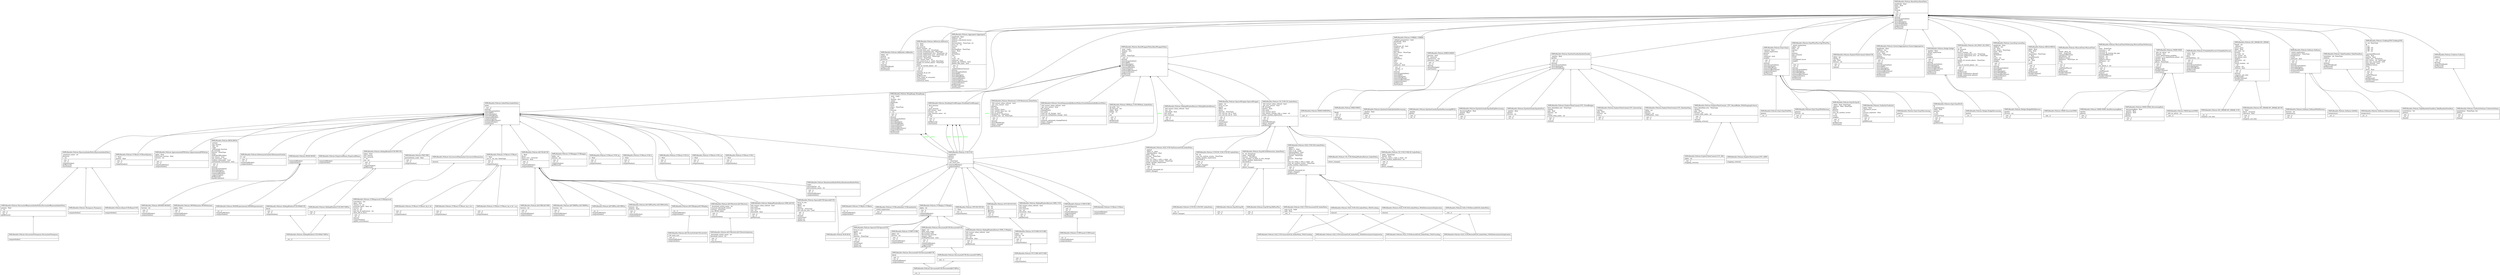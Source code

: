 digraph "classes_SMPyBandits.Policies" {
charset="utf-8"
rankdir=BT
"0" [label="{SMPyBandits.Policies.AdBandits.AdBandits|alpha : int\lepsilon\lhorizon : int\lposterior\l|__init__()\l__str__()\lchoice()\lchoiceWithRank()\lgetReward()\lstartGame()\l}", shape="record"];
"1" [label="{SMPyBandits.Policies.AdSwitch.AdSwitch|C1 : float\lC2 : float\lall_rewards\lbatch_number : int\lcurrent_best_arm : NoneType\lcurrent_estimated_gap : NoneType\lcurrent_exploitation_arm : NoneType, int\lcurrent_exploration_arm : NoneType, int\lcurrent_worst_arm : NoneType\lhorizon : NoneType\llast_restart_time : int\llast_used_di_pi_si : tuple, NoneType\llength_of_current_phase : NoneType\lphase\lstep_of_current_phase : int\l|__init__()\l__str__()\lchoice()\lcompute_di_pi_si()\lfind_Ik()\lgetReward()\lread_range_of_rewards()\lstartGame()\lstatistical_test()\l}", shape="record"];
"2" [label="{SMPyBandits.Policies.Aggregator.Aggregator|amplitude : float\lchildren : list\lchildren_cumulated_losses\lchoices\ldecreaseRate : NoneType, str\lextra_str : str\lhorizon\lindex\llearningRate : NoneType\llower : float\lnbArms\lnbChildren\lrate\lt : int\ltrusts : str\lunbiased : bool\lupdate_all_children : bool\lupdate_like_exp4 : bool\l|__init__()\l__str__()\l_makeChildrenChoose()\lchoice()\lchoiceFromSubSet()\lchoiceIMP()\lchoiceMultiple()\lchoiceWithRank()\lcomputeAllIndex()\lcomputeIndex()\lestimatedBestArms()\lestimatedOrder()\lgetReward()\lhandleCollision()\lstartGame()\l}", shape="record"];
"3" [label="{SMPyBandits.Policies.ApproximatedFHGittins.ApproximatedFHGittins|alpha : float\ldistortion_horizon : float\lhorizon : int\lm\l|__init__()\l__str__()\lcomputeAllIndex()\lcomputeIndex()\l}", shape="record"];
"4" [label="{SMPyBandits.Policies.BESA.BESA|_actions\l_has_horizon\l_left : int\l_right\l_subsample_function\lall_rewards\lhorizon : NoneType\lindex\lminPullsOfEachArm\lnon_binary : bool\lnon_recursive : bool\lrandom_subsample : bool\lrandomized_tournament : bool\l|__init__()\l__str__()\lchoice()\lchoiceFromSubSet()\lchoiceMultiple()\lchoiceWithRank()\lcomputeAllIndex()\lcomputeIndex()\lgetReward()\lhandleCollision()\l}", shape="record"];
"5" [label="{SMPyBandits.Policies.BasePolicy.BasePolicy|amplitude : float\llower : float\lnbArms\lpulls\lrewards\lt : int\l|__init__()\l__str__()\lchoice()\lchoiceFromSubSet()\lchoiceIMP()\lchoiceMultiple()\lchoiceWithRank()\lestimatedOrder()\lgetReward()\lstartGame()\l}", shape="record"];
"6" [label="{SMPyBandits.Policies.BaseWrapperPolicy.BaseWrapperPolicy|_args : tuple\l_kwargs : dict\l_policy\lindex\lpolicy : NoneType\l|__init__()\lchoice()\lchoiceFromSubSet()\lchoiceIMP()\lchoiceMultiple()\lchoiceWithRank()\lcomputeAllIndex()\lcomputeIndex()\lestimatedBestArms()\lestimatedOrder()\lgetReward()\lstartGame()\l}", shape="record"];
"7" [label="{SMPyBandits.Policies.BayesUCB.BayesUCB|\l|computeIndex()\l}", shape="record"];
"8" [label="{SMPyBandits.Policies.BayesianIndexPolicy.BayesianIndexPolicy|_posterior_name : str\lposterior\lt : int\l|__init__()\l__str__()\lcomputeIndex()\lgetReward()\lstartGame()\l}", shape="record"];
"9" [label="{SMPyBandits.Policies.BoltzmannGumbel.BoltzmannGumbel|C : int\l|__init__()\l__str__()\lcomputeAllIndex()\lcomputeIndex()\l}", shape="record"];
"10" [label="{SMPyBandits.Policies.CD_UCB.CD_IndexPolicy|_full_restart_when_refresh : bool\l_per_arm_restart : bool\lall_rewards\lepsilon : float\llast_pulls\llast_restart_times\llazy_detect_change_only_x_steps : int\lproba_random_exploration\l|__init__()\l__str__()\lchoice()\lchoiceWithRank()\ldetect_change()\lgetReward()\l}", shape="record"];
"11" [label="{SMPyBandits.Policies.CD_UCB.SlidingWindowRestart_IndexPolicy|\l|detect_change()\l}", shape="record"];
"12" [label="{SMPyBandits.Policies.CD_UCB.UCBLCB_IndexPolicy|_delta : NoneType\l_delta0 : float\llazy_try_value_s_only_x_steps : int\lproba_random_exploration : int\l|__init__()\l__str__()\ldelta()\ldetect_change()\l}", shape="record"];
"13" [label="{SMPyBandits.Policies.CORRAL.CORRAL|_default_parameters : bool\lamplitude : float\lbar_trusts\lbeta\lbroadcast_all : bool\lchildren : list\lchoices\lgamma\llast_choice : NoneType\llosses\llower : float\lnbArms\lnbChildren\lrates\lrhos\ltrusts : str\lunbiased : bool\l|__init__()\l__setattr__()\l__str__()\lchoice()\lchoiceFromSubSet()\lchoiceIMP()\lchoiceMultiple()\lchoiceWithRank()\lestimatedBestArms()\lestimatedOrder()\lgetReward()\lstartGame()\l}", shape="record"];
"14" [label="{SMPyBandits.Policies.CPUCB.CPUCB|c : float\l|__init__()\lcomputeIndex()\l}", shape="record"];
"15" [label="{SMPyBandits.Policies.CUSUM_UCB.CUSUM_IndexPolicy|M : int\lmax_nb_random_events : NoneType\lproba_random_exploration\lthreshold_h\l|__init__()\l__str__()\ldetect_change()\lgetReward()\l}", shape="record"];
"16" [label="{SMPyBandits.Policies.CUSUM_UCB.PHT_IndexPolicy|\l|__str__()\ldetect_change()\l}", shape="record"];
"17" [label="{SMPyBandits.Policies.DMED.DMED|genuine : bool\lkl : vectorize\lnextActions : list\ltolerance : float\l|__init__()\l__str__()\lchoice()\lchoiceMultiple()\lstartGame()\l}", shape="record"];
"18" [label="{SMPyBandits.Policies.DMED.DMEDPlus|\l|__init__()\l}", shape="record"];
"19" [label="{SMPyBandits.Policies.DiscountedBayesianIndexPolicy.DiscountedBayesianIndexPolicy|gamma : float\lt : int\l|__init__()\l__str__()\lgetReward()\l}", shape="record"];
"20" [label="{SMPyBandits.Policies.DiscountedThompson.DiscountedThompson|\l|computeIndex()\l}", shape="record"];
"21" [label="{SMPyBandits.Policies.DiscountedUCB.DiscountedUCB|alpha : int\ldelta_time_steps\ldiscounted_pulls\ldiscounted_rewards\lgamma : float\luseRealDiscount : bool\l|__init__()\l__str__()\lcomputeAllIndex()\lcomputeIndex()\lgetReward()\l}", shape="record"];
"22" [label="{SMPyBandits.Policies.DiscountedUCB.DiscountedUCBPlus|\l|__init__()\l}", shape="record"];
"23" [label="{SMPyBandits.Policies.DiscountedUCB.DiscountedklUCB|klucb\l|__init__()\l__str__()\lcomputeAllIndex()\lcomputeIndex()\l}", shape="record"];
"24" [label="{SMPyBandits.Policies.DiscountedUCB.DiscountedklUCBPlus|\l|__str__()\l}", shape="record"];
"25" [label="{SMPyBandits.Policies.DoublingTrickWrapper.DoublingTrickWrapper|_first_horizon\l_i : int\l_next_horizon\lfull_restart : bool\lhorizon : int\lnext_horizon_name : str\lpolicy\lt : int\l|__init__()\l__str__()\lgetReward()\lstartGame()\l}", shape="record"];
"26" [label="{SMPyBandits.Policies.EmpiricalMeans.EmpiricalMeans|\l|computeAllIndex()\lcomputeIndex()\l}", shape="record"];
"27" [label="{SMPyBandits.Policies.EpsilonGreedy.EpsilonDecreasing|_epsilon : float\lepsilon\l|__init__()\l__str__()\l}", shape="record"];
"28" [label="{SMPyBandits.Policies.EpsilonGreedy.EpsilonDecreasingMEGA|_epsilon\lepsilon\l|__init__()\l__str__()\l}", shape="record"];
"29" [label="{SMPyBandits.Policies.EpsilonGreedy.EpsilonExpDecreasing|_decreasingRate : float\l_epsilon : float\lepsilon\l|__init__()\l__str__()\l}", shape="record"];
"30" [label="{SMPyBandits.Policies.EpsilonGreedy.EpsilonFirst|_epsilon : float\lepsilon\lhorizon : int\l|__init__()\l__str__()\l}", shape="record"];
"31" [label="{SMPyBandits.Policies.EpsilonGreedy.EpsilonGreedy|_epsilon : float\lepsilon\l|__init__()\l__str__()\lchoice()\lchoiceFromSubSet()\lchoiceMultiple()\lchoiceWithRank()\l}", shape="record"];
"32" [label="{SMPyBandits.Policies.Exp3.Exp3|_gamma : float\l_initial_exploration\lgamma\ltrusts\lunbiased : bool\lweights\l|__init__()\l__str__()\lchoice()\lchoiceFromSubSet()\lchoiceMultiple()\lchoiceWithRank()\lestimatedBestArms()\lestimatedOrder()\lgetReward()\lstartGame()\l}", shape="record"];
"33" [label="{SMPyBandits.Policies.Exp3.Exp3Decreasing|gamma\l|__str__()\l}", shape="record"];
"34" [label="{SMPyBandits.Policies.Exp3.Exp3ELM|B\lavailableArms\ldelta : float\lgamma\lt : int\ltrusts\lvarianceTerm\l|__init__()\l__str__()\lchoice()\lgetReward()\l}", shape="record"];
"35" [label="{SMPyBandits.Policies.Exp3.Exp3SoftMix|gamma\l|__str__()\l}", shape="record"];
"36" [label="{SMPyBandits.Policies.Exp3.Exp3WithHorizon|gamma\lhorizon : int\l|__init__()\l__str__()\l}", shape="record"];
"37" [label="{SMPyBandits.Policies.Exp3PlusPlus.Exp3PlusPlus|_initial_exploration\lalpha : int\lbeta : int\lepsilon\leta\lgamma\lgap_estimate\llosses\ltrusts\lunweighted_losses\lweights\lxi\l|__init__()\l__str__()\lchoice()\lchoiceFromSubSet()\lchoiceMultiple()\lchoiceWithRank()\lestimatedBestArms()\lestimatedOrder()\lgetReward()\lstartGame()\l}", shape="record"];
"38" [label="{SMPyBandits.Policies.Exp3R.DriftDetection_IndexPolicy|H : int, NoneType\ldelta : NoneType\lhorizon : NoneType\lmin_number_of_pulls_to_test_change\lproba_random_exploration\lthreshold_h\l|__init__()\l__str__()\ldetect_change()\l}", shape="record"];
"39" [label="{SMPyBandits.Policies.Exp3R.Exp3R|\l|__init__()\l__str__()\l}", shape="record"];
"40" [label="{SMPyBandits.Policies.Exp3R.Exp3RPlusPlus|\l|__init__()\l__str__()\l}", shape="record"];
"41" [label="{SMPyBandits.Policies.Exp3S.Exp3S|_alpha : float, NoneType\l_gamma : float, NoneType\lalpha\lgamma\lhorizon\lmax_nb_random_events\lt : int\ltrusts\lweights\l|__init__()\l__str__()\lgetReward()\lstartGame()\l}", shape="record"];
"42" [label="{SMPyBandits.Policies.ExploreThenCommit.DeltaUCB|alpha : int\lepsilon_T\lgap : float\lhorizon : int\l|__init__()\l__str__()\lchoice()\l}", shape="record"];
"43" [label="{SMPyBandits.Policies.ExploreThenCommit.ETC_BAI|alpha : int\l|__init__()\lstopping_criteria()\l}", shape="record"];
"44" [label="{SMPyBandits.Policies.ExploreThenCommit.ETC_FixedBudget|best_identified_arm : NoneType\lepsilon\lgap : float\lhorizon : int\lmax_t\lround_robin_index : int\l|__init__()\l__str__()\lchoice()\l}", shape="record"];
"45" [label="{SMPyBandits.Policies.ExploreThenCommit.ETC_KnownGap|epsilon\lgap : float\lhorizon : int\lmax_t\l|__init__()\l__str__()\l}", shape="record"];
"46" [label="{SMPyBandits.Policies.ExploreThenCommit.ETC_RandomStop|alpha : int\lepsilon\lhorizon : int\lstillRandom : bool\l|__init__()\l__str__()\l}", shape="record"];
"47" [label="{SMPyBandits.Policies.ExploreThenCommit.ETC_SPRT|\l|stopping_criteria()\l}", shape="record"];
"48" [label="{SMPyBandits.Policies.ExploreThenCommit._ETC_RoundRobin_WithStoppingCriteria|best_identified_arm : NoneType\lepsilon\lgap : float\lhorizon : int\lround_robin_index : int\l|__init__()\l__str__()\lchoice()\lstopping_criteria()\l}", shape="record"];
"49" [label="{SMPyBandits.Policies.GLR_UCB.BernoulliGLR_IndexPolicy|\l|__init__()\l}", shape="record"];
"50" [label="{SMPyBandits.Policies.GLR_UCB.BernoulliGLR_IndexPolicy_WithDeterministicExploration|\l|}", shape="record"];
"51" [label="{SMPyBandits.Policies.GLR_UCB.BernoulliGLR_IndexPolicy_WithTracking|\l|}", shape="record"];
"52" [label="{SMPyBandits.Policies.GLR_UCB.GLR_IndexPolicy|_alpha0\l_alpha_t1 : float\l_args_to_kl : tuple\l_exponentBeta : float\l_threshold_function\l_variant : NoneType\ldelta\lhorizon : NoneType\lkl\llazy_try_value_s_only_x_steps : int\lmax_nb_random_events : NoneType\lproba_random_exploration\l|__init__()\l__str__()\lcompute_threshold_h()\ldetect_change()\lgetReward()\l}", shape="record"];
"53" [label="{SMPyBandits.Policies.GLR_UCB.GLR_IndexPolicy_WithDeterministicExploration|\l|choice()\l}", shape="record"];
"54" [label="{SMPyBandits.Policies.GLR_UCB.GLR_IndexPolicy_WithTracking|\l|choice()\l}", shape="record"];
"55" [label="{SMPyBandits.Policies.GLR_UCB.GaussianGLR_IndexPolicy|_args_to_kl : tuple\l_sig2 : float\l|__init__()\l}", shape="record"];
"56" [label="{SMPyBandits.Policies.GLR_UCB.GaussianGLR_IndexPolicy_WithDeterministicExploration|\l|}", shape="record"];
"57" [label="{SMPyBandits.Policies.GLR_UCB.GaussianGLR_IndexPolicy_WithTracking|\l|}", shape="record"];
"58" [label="{SMPyBandits.Policies.GLR_UCB.SubGaussianGLR_IndexPolicy|_alpha0\l_alpha_t1 : float\l_exponentBeta : float\ldelta : float\lhorizon : NoneType\ljoint : bool\llazy_try_value_s_only_x_steps : int\lmax_nb_random_events : NoneType\lproba_random_exploration\lsigma : float\l|__init__()\l__str__()\lcompute_threshold_h()\ldetect_change()\l}", shape="record"];
"59" [label="{SMPyBandits.Policies.GenericAggregation.GenericAggregation|amplitude : float\lchildren : list\llast_choice : int\llower : float\lmaster : NoneType\lnbArms\lnbChildren\l|__init__()\l__str__()\lchoice()\lchoiceFromSubSet()\lchoiceIMP()\lchoiceMultiple()\lchoiceWithRank()\lestimatedBestArms()\lestimatedOrder()\lgetReward()\lstartGame()\l}", shape="record"];
"60" [label="{SMPyBandits.Policies.Hedge.Hedge|_epsilon : float\l_initial_exploration\lepsilon\ltrusts\lweights\l|__init__()\l__str__()\lchoice()\lchoiceFromSubSet()\lchoiceMultiple()\lchoiceWithRank()\lestimatedBestArms()\lestimatedOrder()\lgetReward()\lstartGame()\l}", shape="record"];
"61" [label="{SMPyBandits.Policies.Hedge.HedgeDecreasing|epsilon\l|__str__()\l}", shape="record"];
"62" [label="{SMPyBandits.Policies.Hedge.HedgeWithHorizon|epsilon\lhorizon : int\l|__init__()\l__str__()\l}", shape="record"];
"63" [label="{SMPyBandits.Policies.IMED.IMED|\l|Dinf()\l__init__()\l__str__()\lchoice()\lone_Dinf()\l}", shape="record"];
"64" [label="{SMPyBandits.Policies.IndexPolicy.IndexPolicy|index\l|__init__()\lchoice()\lchoiceFromSubSet()\lchoiceIMP()\lchoiceMultiple()\lchoiceWithRank()\lcomputeAllIndex()\lcomputeIndex()\lestimatedBestArms()\lestimatedOrder()\lstartGame()\l}", shape="record"];
"65" [label="{SMPyBandits.Policies.LM_DSEE.LM_DSEE|a : int\lall_rewards\lb : float\lbatch_number : int\lcurrent_exploitation_arm : NoneType\lcurrent_exploration_arm : int, NoneType\lgamma : float\ll : int\llength_of_current_phase : NoneType\lphase\lrho\lstep_of_current_phase : int\l|__init__()\l__str__()\lchoice()\lgetReward()\llength_exploitation_phase()\llength_exploration_phase()\lstartGame()\l}", shape="record"];
"66" [label="{SMPyBandits.Policies.LearnExp.LearnExp|amplitude : float\lchildren : list\leta : float\llast_choice : NoneType\llower : float\lnbArms\lnbChildren\lrate\ltrusts : str\lunbiased : bool\lweights\l|__init__()\l__str__()\lchoice()\lchoiceFromSubSet()\lchoiceIMP()\lchoiceMultiple()\lchoiceWithRank()\lestimatedBestArms()\lestimatedOrder()\lgetReward()\lstartGame()\l}", shape="record"];
"67" [label="{SMPyBandits.Policies.MEGA.MEGA|alpha : float\lbeta : float\lc : float\lchosenArm : NoneType\ld : float\lmeanRewards\lp : float\lp0 : float\lt : int\ltnext\l|__init__()\l__str__()\l_epsilon_t()\lchoice()\lgetReward()\lhandleCollision()\lstartGame()\l}", shape="record"];
"68" [label="{SMPyBandits.Policies.MOSS.MOSS|\l|computeAllIndex()\lcomputeIndex()\l}", shape="record"];
"69" [label="{SMPyBandits.Policies.MOSSAnytime.MOSSAnytime|alpha : float\l|__init__()\l__str__()\lcomputeAllIndex()\lcomputeIndex()\l}", shape="record"];
"70" [label="{SMPyBandits.Policies.MOSSExperimental.MOSSExperimental|\l|__str__()\lcomputeAllIndex()\lcomputeIndex()\l}", shape="record"];
"71" [label="{SMPyBandits.Policies.MOSSH.MOSSH|horizon : int\l|__init__()\l__str__()\lcomputeAllIndex()\lcomputeIndex()\l}", shape="record"];
"72" [label="{SMPyBandits.Policies.Monitored_UCB.Monitored_IndexPolicy|_full_restart_when_refresh : bool\l_per_arm_restart : bool\lgamma\llast_pulls\llast_restart_times\llast_update_time_tau : int\llast_w_rewards\lthreshold_b : NoneType\lwindow_size : int, NoneType\l|__init__()\l__str__()\lchoice()\lchoiceWithRank()\ldetect_change()\lgetReward()\l}", shape="record"];
"73" [label="{SMPyBandits.Policies.MusicalChair.MusicalChair|A\lTime0 : float, int\lchair : NoneType\lcumulatedRewards\lnbCollision : int\lnbObservations\lnbPlayers : NoneType, int\lstate\lt : int\l|__init__()\l__str__()\l_endInitialPhase()\lchoice()\lgetReward()\lhandleCollision()\lstartGame()\l}", shape="record"];
"74" [label="{SMPyBandits.Policies.MusicalChairNoSensing.MusicalChairNoSensing|A\lchair : NoneType\lconstant_c : int\lconstant_g\lconstant_in_testing_the_gap\lcumulatedRewards\lhorizon : int\lnbArms : int\lnbObservations\lnbPlayers : int\lstate\lt : int\ltau_phase_2 : int\l|__init__()\l__str__()\l_endPhase2()\lchoice()\lgetReward()\lhandleCollision()\lstartGame()\l}", shape="record"];
"75" [label="{SMPyBandits.Policies.OCUCB.OCUCB|eta : int\lrho : int\l|_Bterm()\l_Bterms()\l__init__()\l__str__()\lcomputeIndex()\l}", shape="record"];
"76" [label="{SMPyBandits.Policies.OCUCBH.AOCUCBH|\l|__init__()\l__str__()\lcomputeIndex()\l}", shape="record"];
"77" [label="{SMPyBandits.Policies.OCUCBH.OCUCBH|alpha : int\lhorizon : int\lpsi : int\l|__init__()\l__str__()\lcomputeIndex()\l}", shape="record"];
"78" [label="{SMPyBandits.Policies.OSSB.GaussianOSSB|\l|__init__()\l}", shape="record"];
"79" [label="{SMPyBandits.Policies.OSSB.OSSB|_info_on_solver : str\l_kwargs : dict\l_solve_optimization_problem\lcounter_s_no_exploitation_phase : int\lepsilon : float\lgamma : float\lphase : NoneType\l|__init__()\l__str__()\lchoice()\lgetReward()\lhandleCollision()\lstartGame()\l}", shape="record"];
"80" [label="{SMPyBandits.Policies.OSSB.OSSB_AutoDecreasingRate|epsilon\lgamma\l|__init__()\l__str__()\l}", shape="record"];
"81" [label="{SMPyBandits.Policies.OSSB.OSSB_DecreasingRate|_decreasingRate : float\l_epsilon : float\l_gamma : float\lepsilon\lgamma\l|__init__()\l__str__()\l}", shape="record"];
"82" [label="{SMPyBandits.Policies.OSSB.SparseOSSB|_info_on_solver : str\l|__init__()\l}", shape="record"];
"83" [label="{SMPyBandits.Policies.OracleSequentiallyRestartPolicy.OracleSequentiallyRestartPolicy|_full_restart_when_refresh : bool\l_per_arm_restart : bool\lall_rewards\lchangePoints\llast_pulls\lreset_for_all_change : bool\lreset_for_suboptimal_change : bool\l|__init__()\l__str__()\lcompute_optimized_changePoints()\ldetect_change()\lgetReward()\l}", shape="record"];
"84" [label="{SMPyBandits.Policies.PHE.PHE|perturbation_scale : float\l|__init__()\l__str__()\lcomputeIndex()\l}", shape="record"];
"85" [label="{SMPyBandits.Policies.ProbabilityPursuit.ProbabilityPursuit|_beta : float\l_prior : str\lbeta\lprobabilities : str\l|__init__()\l__str__()\lchoice()\lchoiceFromSubSet()\lchoiceMultiple()\lchoiceWithRank()\lgetReward()\lstartGame()\l}", shape="record"];
"86" [label="{SMPyBandits.Policies.RCB.RCB|\l|}", shape="record"];
"87" [label="{SMPyBandits.Policies.RandomizedIndexPolicy.RandomizedIndexPolicy|index\lperturbation : str\lperturbation_name : str\l|__init__()\l__str__()\lcomputeAllIndex()\lcomputeIndex()\l}", shape="record"];
"88" [label="{SMPyBandits.Policies.SIC_MMAB.SIC_MMAB|Time0 : int\l_nbArms\lactive_arms\lalpha : float\lext_rank : int\lhorizon\lint_rank : int\llast_action : int\llast_phase_stats\lnbArms\lnbPlayers : int\lphase\lround_number : int\lt : int\lt_phase : int\lverbose : bool\l|__init__()\l__str__()\lchoice()\lcompute_ucb_lcb()\lgetReward()\lhandleCollision()\lstartGame()\l}", shape="record"];
"89" [label="{SMPyBandits.Policies.SIC_MMAB.SIC_MMAB_UCB|\l|__str__()\lcompute_ucb_lcb()\l}", shape="record"];
"90" [label="{SMPyBandits.Policies.SIC_MMAB.SIC_MMAB_klUCB|c : float\lklucb : vectorize\ltolerance : float\l|__init__()\l__str__()\lcompute_ucb_lcb()\l}", shape="record"];
"91" [label="{SMPyBandits.Policies.SWHash_UCB.SWHash_IndexPolicy|all_pulls : list\lall_rewards : list\lalpha : float\llmbda : int\lt : int\ltau\l|__init__()\l__str__()\lgetReward()\lstartGame()\l}", shape="record"];
"92" [label="{SMPyBandits.Policies.SlidingWindowRestart.SWR_UCB|full_restart_when_refresh : bool\llast_pulls\llast_rewards\ltau : int\lthreshold : float\l|__init__()\l__str__()\lgetReward()\l}", shape="record"];
"93" [label="{SMPyBandits.Policies.SlidingWindowRestart.SWR_UCBalpha|full_restart_when_refresh : bool\llast_pulls\llast_rewards\ltau : int\lthreshold : float\l|__init__()\l__str__()\lgetReward()\l}", shape="record"];
"94" [label="{SMPyBandits.Policies.SlidingWindowRestart.SWR_klUCB|full_restart_when_refresh : bool\llast_pulls\llast_rewards\ltau : int\lthreshold : float\l|__init__()\l__str__()\lgetReward()\l}", shape="record"];
"95" [label="{SMPyBandits.Policies.SlidingWindowRestart.SlidingWindowRestart|_full_restart_when_refresh : bool\l_tau : int\l_threshold : float\llast_pulls\llast_rewards\l|__init__()\l__str__()\lgetReward()\l}", shape="record"];
"96" [label="{SMPyBandits.Policies.SlidingWindowUCB.SWUCB|alpha : float\llast_choices\llast_rewards\lt : int\ltau : int\l|__init__()\l__str__()\lcomputeIndex()\lgetReward()\l}", shape="record"];
"97" [label="{SMPyBandits.Policies.SlidingWindowUCB.SWUCBPlus|\l|__init__()\l__str__()\l}", shape="record"];
"98" [label="{SMPyBandits.Policies.SlidingWindowUCB.SWklUCB|klucb\l|__init__()\l__str__()\lcomputeIndex()\l}", shape="record"];
"99" [label="{SMPyBandits.Policies.SlidingWindowUCB.SWklUCBPlus|\l|__str__()\l}", shape="record"];
"100" [label="{SMPyBandits.Policies.Softmax.SoftMix|temperature\l|__str__()\l}", shape="record"];
"101" [label="{SMPyBandits.Policies.Softmax.Softmax|_initial_exploration\l_temperature : NoneType\ltemperature\ltrusts\lunbiased : bool\l|__init__()\l__str__()\lchoice()\lchoiceFromSubSet()\lchoiceMultiple()\lchoiceWithRank()\lestimatedOrder()\lstartGame()\l}", shape="record"];
"102" [label="{SMPyBandits.Policies.Softmax.SoftmaxDecreasing|temperature\l|__str__()\l}", shape="record"];
"103" [label="{SMPyBandits.Policies.Softmax.SoftmaxWithHorizon|horizon : int\ltemperature\l|__init__()\l__str__()\l}", shape="record"];
"104" [label="{SMPyBandits.Policies.SparseUCB.SparseUCB|force_to_see\lgoods\loffset : int\lphase\lsparsity : NoneType\l|__init__()\l__str__()\lchoice()\lstartGame()\lupdate_j()\lupdate_k()\l}", shape="record"];
"105" [label="{SMPyBandits.Policies.SparseWrapper.SparseWrapper|alpha : int\lforce_to_see\lgoods\loffset : int\lphase\lsparsity : NoneType\luse_ucb_for_set_J : bool\luse_ucb_for_set_K : bool\l|__init__()\l__str__()\lchoice()\lstartGame()\lupdate_j()\lupdate_k()\l}", shape="record"];
"106" [label="{SMPyBandits.Policies.SparseklUCB.SparseklUCB|force_to_see\lgoods\loffset : int\lphase\lsparsity : NoneType\luse_ucb_for_sets : bool\l|__init__()\l__str__()\lchoice()\lstartGame()\lupdate_j()\lupdate_k()\l}", shape="record"];
"107" [label="{SMPyBandits.Policies.SuccessiveElimination.SuccessiveElimination|\l|choice()\l}", shape="record"];
"108" [label="{SMPyBandits.Policies.TakeFixedArm.TakeFixedArm|armIndex : int, NoneType\lnbArms\l|__init__()\l__str__()\lchoice()\lchoiceWithRank()\lgetReward()\lstartGame()\l}", shape="record"];
"109" [label="{SMPyBandits.Policies.TakeRandomFixedArm.TakeRandomFixedArm|armIndexes : list\lnbArms\l|__init__()\l__str__()\lchoice()\l}", shape="record"];
"110" [label="{SMPyBandits.Policies.Thompson.Thompson|\l|computeIndex()\l}", shape="record"];
"111" [label="{SMPyBandits.Policies.TrekkingTSN.TrekkingTSN|J : int, NoneType\lM\lT_CC\lT_RH : int\lT_SH : int\lT_TR : int\lY\lcumulatedRewards\ldelta : float\lepsilon : float\lindex_sort : NoneType\llast_choice : int, NoneType\llast_was_successful : bool\llock_channel : bool\lnbObservations\lstate\lt : int\ltheta : float\l|__init__()\l__str__()\l_endCCPhase()\lchoice()\lgetReward()\lhandleCollision()\lstartGame()\l}", shape="record"];
"112" [label="{SMPyBandits.Policies.TsallisInf.TsallisInf|alpha : float\lcumulative_losses\leta\linverse_exponent : float\ltrusts\lweights\l|__init__()\l__str__()\lgetReward()\l}", shape="record"];
"113" [label="{SMPyBandits.Policies.UCB.UCB|amplitude\lgamma\lhorizon\llower\lt : NoneType\lt_for_each_arm\l|computeAllIndex()\lcomputeIndex()\l}", shape="record"];
"114" [label="{SMPyBandits.Policies.UCBH.UCBH|alpha : int\lhorizon : int\l|__init__()\l__str__()\lcomputeAllIndex()\lcomputeIndex()\l}", shape="record"];
"115" [label="{SMPyBandits.Policies.UCBV.UCBV|rewardsSquared\l|__init__()\l__str__()\lcomputeAllIndex()\lcomputeIndex()\lgetReward()\lstartGame()\l}", shape="record"];
"116" [label="{SMPyBandits.Policies.UCBVtuned.UCBVtuned|\l|__str__()\lcomputeAllIndex()\lcomputeIndex()\l}", shape="record"];
"117" [label="{SMPyBandits.Policies.UCBalpha.UCBalpha|alpha : int\l|__init__()\l__str__()\lcomputeAllIndex()\lcomputeIndex()\l}", shape="record"];
"118" [label="{SMPyBandits.Policies.UCBdagger.UCBdagger|alpha : int\lhorizon : int\l|__init__()\l__str__()\lcomputeIndex()\lgetReward()\l}", shape="record"];
"119" [label="{SMPyBandits.Policies.UCBimproved.UCBimproved|activeArms : list\lalpha : float\lcurrent_m : int\lestimate_delta : float, int\lhorizon : int\lmax_m : int\lmax_nb_of_exploration : int\lwhen_did_it_leave\l|__init__()\l__str__()\lchoice()\lcomputeIndex()\lupdate_activeArms()\l}", shape="record"];
"120" [label="{SMPyBandits.Policies.UCBmin.UCBmin|\l|computeAllIndex()\lcomputeIndex()\l}", shape="record"];
"121" [label="{SMPyBandits.Policies.UCBoost.UCB_bq|c : float\l|__init__()\l__str__()\lcomputeIndex()\l}", shape="record"];
"122" [label="{SMPyBandits.Policies.UCBoost.UCB_h|c : float\l|__init__()\l__str__()\lcomputeIndex()\l}", shape="record"];
"123" [label="{SMPyBandits.Policies.UCBoost.UCB_lb|c : float\l|__init__()\l__str__()\lcomputeIndex()\l}", shape="record"];
"124" [label="{SMPyBandits.Policies.UCBoost.UCB_sq|c : float\l|__init__()\l__str__()\lcomputeIndex()\l}", shape="record"];
"125" [label="{SMPyBandits.Policies.UCBoost.UCB_t|c : float\l|__init__()\l__str__()\lcomputeIndex()\l}", shape="record"];
"126" [label="{SMPyBandits.Policies.UCBoost.UCBoost|c : float\lset_D : int, list, NoneType\l|__init__()\l__str__()\lcomputeIndex()\l}", shape="record"];
"127" [label="{SMPyBandits.Policies.UCBoost.UCBoostEpsilon|c : float\lepsilon : float\l|__init__()\l__str__()\lcomputeIndex()\l}", shape="record"];
"128" [label="{SMPyBandits.Policies.UCBoost.UCBoost_bq_h_lb|\l|__init__()\l__str__()\lcomputeIndex()\l}", shape="record"];
"129" [label="{SMPyBandits.Policies.UCBoost.UCBoost_bq_h_lb_t|\l|__init__()\l__str__()\lcomputeIndex()\l}", shape="record"];
"130" [label="{SMPyBandits.Policies.UCBoost.UCBoost_bq_h_lb_t_sq|\l|__init__()\l__str__()\lcomputeIndex()\l}", shape="record"];
"131" [label="{SMPyBandits.Policies.UCBplus.UCBplus|\l|__str__()\lcomputeAllIndex()\lcomputeIndex()\l}", shape="record"];
"132" [label="{SMPyBandits.Policies.UCBrandomInit.UCBrandomInit|_initial_exploration\l|__init__()\lchoice()\l}", shape="record"];
"133" [label="{SMPyBandits.Policies.Uniform.Uniform|nbArms\l|__init__()\l__str__()\lchoice()\lchoiceWithRank()\lgetReward()\lstartGame()\l}", shape="record"];
"134" [label="{SMPyBandits.Policies.UniformOnSome.UniformOnSome|armIndexes : NoneType, list\lnbArms\l|__init__()\l__str__()\lchoice()\l}", shape="record"];
"135" [label="{SMPyBandits.Policies.WrapRange.WrapRange|_args : tuple\l_i : int\l_kwargs : dict\l_policy\lamplitude\lindex\llower\lpolicy : NoneType\lpulls\lrewards\lt : int\l|__init__()\l__str__()\lchoice()\lchoiceFromSubSet()\lchoiceIMP()\lchoiceMultiple()\lchoiceWithRank()\lcomputeAllIndex()\lcomputeIndex()\lestimatedBestArms()\lestimatedOrder()\lgetReward()\lstartGame()\l}", shape="record"];
"136" [label="{SMPyBandits.Policies.klUCB.klUCB|c : float\lklucb\lklucb_vect : vectorize\ltolerance : float\l|__init__()\l__str__()\lcomputeAllIndex()\lcomputeIndex()\l}", shape="record"];
"137" [label="{SMPyBandits.Policies.klUCBH.klUCBH|horizon : int\l|__init__()\l__str__()\lcomputeAllIndex()\lcomputeIndex()\l}", shape="record"];
"138" [label="{SMPyBandits.Policies.klUCBHPlus.klUCBHPlus|horizon : int\l|__init__()\l__str__()\lcomputeAllIndex()\lcomputeIndex()\l}", shape="record"];
"139" [label="{SMPyBandits.Policies.klUCBPlus.klUCBPlus|\l|__str__()\lcomputeAllIndex()\lcomputeIndex()\l}", shape="record"];
"140" [label="{SMPyBandits.Policies.klUCBPlusPlus.klUCBPlusPlus|horizon : int\lnbArms : float\l|__init__()\l__str__()\lcomputeAllIndex()\lcomputeIndex()\l}", shape="record"];
"141" [label="{SMPyBandits.Policies.klUCB_forGLR.klUCB_forGLR|t_for_each_arm\l|__init__()\lcomputeAllIndex()\lcomputeIndex()\l}", shape="record"];
"142" [label="{SMPyBandits.Policies.klUCBloglog.klUCBloglog|\l|__str__()\lcomputeAllIndex()\lcomputeIndex()\l}", shape="record"];
"143" [label="{SMPyBandits.Policies.klUCBswitch.klUCBswitch|_threshold_switch_name : str\lconstant_threshold_switch\lhorizon : NoneType\luse_MOSS_index\l|__init__()\l__str__()\lcomputeIndex()\l}", shape="record"];
"144" [label="{SMPyBandits.Policies.klUCBswitch.klUCBswitchAnytime|_threshold_switch_name : str\lthreshold_switch : str\l|__init__()\l__str__()\lcomputeIndex()\l}", shape="record"];
"0" -> "5" [arrowhead="empty", arrowtail="none"];
"1" -> "5" [arrowhead="empty", arrowtail="none"];
"2" -> "5" [arrowhead="empty", arrowtail="none"];
"3" -> "64" [arrowhead="empty", arrowtail="none"];
"4" -> "64" [arrowhead="empty", arrowtail="none"];
"6" -> "5" [arrowhead="empty", arrowtail="none"];
"7" -> "8" [arrowhead="empty", arrowtail="none"];
"8" -> "64" [arrowhead="empty", arrowtail="none"];
"9" -> "64" [arrowhead="empty", arrowtail="none"];
"10" -> "6" [arrowhead="empty", arrowtail="none"];
"11" -> "10" [arrowhead="empty", arrowtail="none"];
"12" -> "10" [arrowhead="empty", arrowtail="none"];
"13" -> "5" [arrowhead="empty", arrowtail="none"];
"14" -> "113" [arrowhead="empty", arrowtail="none"];
"15" -> "10" [arrowhead="empty", arrowtail="none"];
"16" -> "15" [arrowhead="empty", arrowtail="none"];
"17" -> "5" [arrowhead="empty", arrowtail="none"];
"18" -> "17" [arrowhead="empty", arrowtail="none"];
"19" -> "8" [arrowhead="empty", arrowtail="none"];
"20" -> "19" [arrowhead="empty", arrowtail="none"];
"21" -> "117" [arrowhead="empty", arrowtail="none"];
"22" -> "21" [arrowhead="empty", arrowtail="none"];
"23" -> "21" [arrowhead="empty", arrowtail="none"];
"24" -> "22" [arrowhead="empty", arrowtail="none"];
"24" -> "23" [arrowhead="empty", arrowtail="none"];
"25" -> "6" [arrowhead="empty", arrowtail="none"];
"26" -> "64" [arrowhead="empty", arrowtail="none"];
"27" -> "31" [arrowhead="empty", arrowtail="none"];
"28" -> "31" [arrowhead="empty", arrowtail="none"];
"29" -> "31" [arrowhead="empty", arrowtail="none"];
"30" -> "31" [arrowhead="empty", arrowtail="none"];
"31" -> "5" [arrowhead="empty", arrowtail="none"];
"32" -> "5" [arrowhead="empty", arrowtail="none"];
"33" -> "32" [arrowhead="empty", arrowtail="none"];
"34" -> "32" [arrowhead="empty", arrowtail="none"];
"35" -> "32" [arrowhead="empty", arrowtail="none"];
"36" -> "32" [arrowhead="empty", arrowtail="none"];
"37" -> "5" [arrowhead="empty", arrowtail="none"];
"38" -> "10" [arrowhead="empty", arrowtail="none"];
"39" -> "38" [arrowhead="empty", arrowtail="none"];
"40" -> "38" [arrowhead="empty", arrowtail="none"];
"41" -> "32" [arrowhead="empty", arrowtail="none"];
"42" -> "5" [arrowhead="empty", arrowtail="none"];
"43" -> "48" [arrowhead="empty", arrowtail="none"];
"44" -> "31" [arrowhead="empty", arrowtail="none"];
"45" -> "31" [arrowhead="empty", arrowtail="none"];
"46" -> "31" [arrowhead="empty", arrowtail="none"];
"47" -> "48" [arrowhead="empty", arrowtail="none"];
"48" -> "31" [arrowhead="empty", arrowtail="none"];
"49" -> "52" [arrowhead="empty", arrowtail="none"];
"50" -> "49" [arrowhead="empty", arrowtail="none"];
"50" -> "53" [arrowhead="empty", arrowtail="none"];
"51" -> "49" [arrowhead="empty", arrowtail="none"];
"51" -> "54" [arrowhead="empty", arrowtail="none"];
"52" -> "10" [arrowhead="empty", arrowtail="none"];
"53" -> "52" [arrowhead="empty", arrowtail="none"];
"54" -> "52" [arrowhead="empty", arrowtail="none"];
"55" -> "52" [arrowhead="empty", arrowtail="none"];
"56" -> "53" [arrowhead="empty", arrowtail="none"];
"56" -> "55" [arrowhead="empty", arrowtail="none"];
"57" -> "54" [arrowhead="empty", arrowtail="none"];
"57" -> "55" [arrowhead="empty", arrowtail="none"];
"58" -> "10" [arrowhead="empty", arrowtail="none"];
"59" -> "5" [arrowhead="empty", arrowtail="none"];
"60" -> "5" [arrowhead="empty", arrowtail="none"];
"61" -> "60" [arrowhead="empty", arrowtail="none"];
"62" -> "60" [arrowhead="empty", arrowtail="none"];
"63" -> "17" [arrowhead="empty", arrowtail="none"];
"64" -> "5" [arrowhead="empty", arrowtail="none"];
"65" -> "5" [arrowhead="empty", arrowtail="none"];
"66" -> "5" [arrowhead="empty", arrowtail="none"];
"67" -> "5" [arrowhead="empty", arrowtail="none"];
"68" -> "64" [arrowhead="empty", arrowtail="none"];
"69" -> "68" [arrowhead="empty", arrowtail="none"];
"70" -> "68" [arrowhead="empty", arrowtail="none"];
"71" -> "68" [arrowhead="empty", arrowtail="none"];
"72" -> "6" [arrowhead="empty", arrowtail="none"];
"73" -> "5" [arrowhead="empty", arrowtail="none"];
"74" -> "5" [arrowhead="empty", arrowtail="none"];
"75" -> "113" [arrowhead="empty", arrowtail="none"];
"76" -> "77" [arrowhead="empty", arrowtail="none"];
"77" -> "75" [arrowhead="empty", arrowtail="none"];
"78" -> "79" [arrowhead="empty", arrowtail="none"];
"79" -> "5" [arrowhead="empty", arrowtail="none"];
"80" -> "79" [arrowhead="empty", arrowtail="none"];
"81" -> "79" [arrowhead="empty", arrowtail="none"];
"82" -> "79" [arrowhead="empty", arrowtail="none"];
"83" -> "6" [arrowhead="empty", arrowtail="none"];
"84" -> "64" [arrowhead="empty", arrowtail="none"];
"85" -> "5" [arrowhead="empty", arrowtail="none"];
"86" -> "87" [arrowhead="empty", arrowtail="none"];
"86" -> "117" [arrowhead="empty", arrowtail="none"];
"87" -> "64" [arrowhead="empty", arrowtail="none"];
"88" -> "5" [arrowhead="empty", arrowtail="none"];
"89" -> "88" [arrowhead="empty", arrowtail="none"];
"90" -> "88" [arrowhead="empty", arrowtail="none"];
"91" -> "6" [arrowhead="empty", arrowtail="none"];
"92" -> "113" [arrowhead="empty", arrowtail="none"];
"93" -> "117" [arrowhead="empty", arrowtail="none"];
"94" -> "136" [arrowhead="empty", arrowtail="none"];
"95" -> "6" [arrowhead="empty", arrowtail="none"];
"96" -> "64" [arrowhead="empty", arrowtail="none"];
"97" -> "96" [arrowhead="empty", arrowtail="none"];
"98" -> "96" [arrowhead="empty", arrowtail="none"];
"99" -> "97" [arrowhead="empty", arrowtail="none"];
"99" -> "98" [arrowhead="empty", arrowtail="none"];
"100" -> "101" [arrowhead="empty", arrowtail="none"];
"101" -> "5" [arrowhead="empty", arrowtail="none"];
"102" -> "101" [arrowhead="empty", arrowtail="none"];
"103" -> "101" [arrowhead="empty", arrowtail="none"];
"104" -> "117" [arrowhead="empty", arrowtail="none"];
"105" -> "6" [arrowhead="empty", arrowtail="none"];
"106" -> "136" [arrowhead="empty", arrowtail="none"];
"107" -> "64" [arrowhead="empty", arrowtail="none"];
"108" -> "5" [arrowhead="empty", arrowtail="none"];
"109" -> "108" [arrowhead="empty", arrowtail="none"];
"110" -> "8" [arrowhead="empty", arrowtail="none"];
"111" -> "5" [arrowhead="empty", arrowtail="none"];
"112" -> "32" [arrowhead="empty", arrowtail="none"];
"113" -> "64" [arrowhead="empty", arrowtail="none"];
"114" -> "117" [arrowhead="empty", arrowtail="none"];
"115" -> "113" [arrowhead="empty", arrowtail="none"];
"116" -> "115" [arrowhead="empty", arrowtail="none"];
"117" -> "113" [arrowhead="empty", arrowtail="none"];
"118" -> "64" [arrowhead="empty", arrowtail="none"];
"119" -> "107" [arrowhead="empty", arrowtail="none"];
"120" -> "113" [arrowhead="empty", arrowtail="none"];
"121" -> "64" [arrowhead="empty", arrowtail="none"];
"122" -> "64" [arrowhead="empty", arrowtail="none"];
"123" -> "64" [arrowhead="empty", arrowtail="none"];
"124" -> "64" [arrowhead="empty", arrowtail="none"];
"125" -> "64" [arrowhead="empty", arrowtail="none"];
"126" -> "64" [arrowhead="empty", arrowtail="none"];
"127" -> "64" [arrowhead="empty", arrowtail="none"];
"128" -> "126" [arrowhead="empty", arrowtail="none"];
"129" -> "126" [arrowhead="empty", arrowtail="none"];
"130" -> "126" [arrowhead="empty", arrowtail="none"];
"131" -> "113" [arrowhead="empty", arrowtail="none"];
"132" -> "113" [arrowhead="empty", arrowtail="none"];
"133" -> "5" [arrowhead="empty", arrowtail="none"];
"134" -> "133" [arrowhead="empty", arrowtail="none"];
"135" -> "5" [arrowhead="empty", arrowtail="none"];
"136" -> "64" [arrowhead="empty", arrowtail="none"];
"137" -> "136" [arrowhead="empty", arrowtail="none"];
"138" -> "136" [arrowhead="empty", arrowtail="none"];
"139" -> "136" [arrowhead="empty", arrowtail="none"];
"140" -> "136" [arrowhead="empty", arrowtail="none"];
"141" -> "142" [arrowhead="empty", arrowtail="none"];
"142" -> "136" [arrowhead="empty", arrowtail="none"];
"143" -> "136" [arrowhead="empty", arrowtail="none"];
"144" -> "143" [arrowhead="empty", arrowtail="none"];
"113" -> "6" [arrowhead="diamond", arrowtail="none", fontcolor="green", label="_policy", style="solid"];
"113" -> "6" [arrowhead="diamond", arrowtail="none", fontcolor="green", label="policy", style="solid"];
"113" -> "25" [arrowhead="diamond", arrowtail="none", fontcolor="green", label="policy", style="solid"];
"113" -> "25" [arrowhead="diamond", arrowtail="none", fontcolor="green", label="policy", style="solid"];
"113" -> "25" [arrowhead="diamond", arrowtail="none", fontcolor="green", label="policy", style="solid"];
"113" -> "25" [arrowhead="diamond", arrowtail="none", fontcolor="green", label="policy", style="solid"];
"113" -> "135" [arrowhead="diamond", arrowtail="none", fontcolor="green", label="_policy", style="solid"];
"113" -> "135" [arrowhead="diamond", arrowtail="none", fontcolor="green", label="policy", style="solid"];
}
